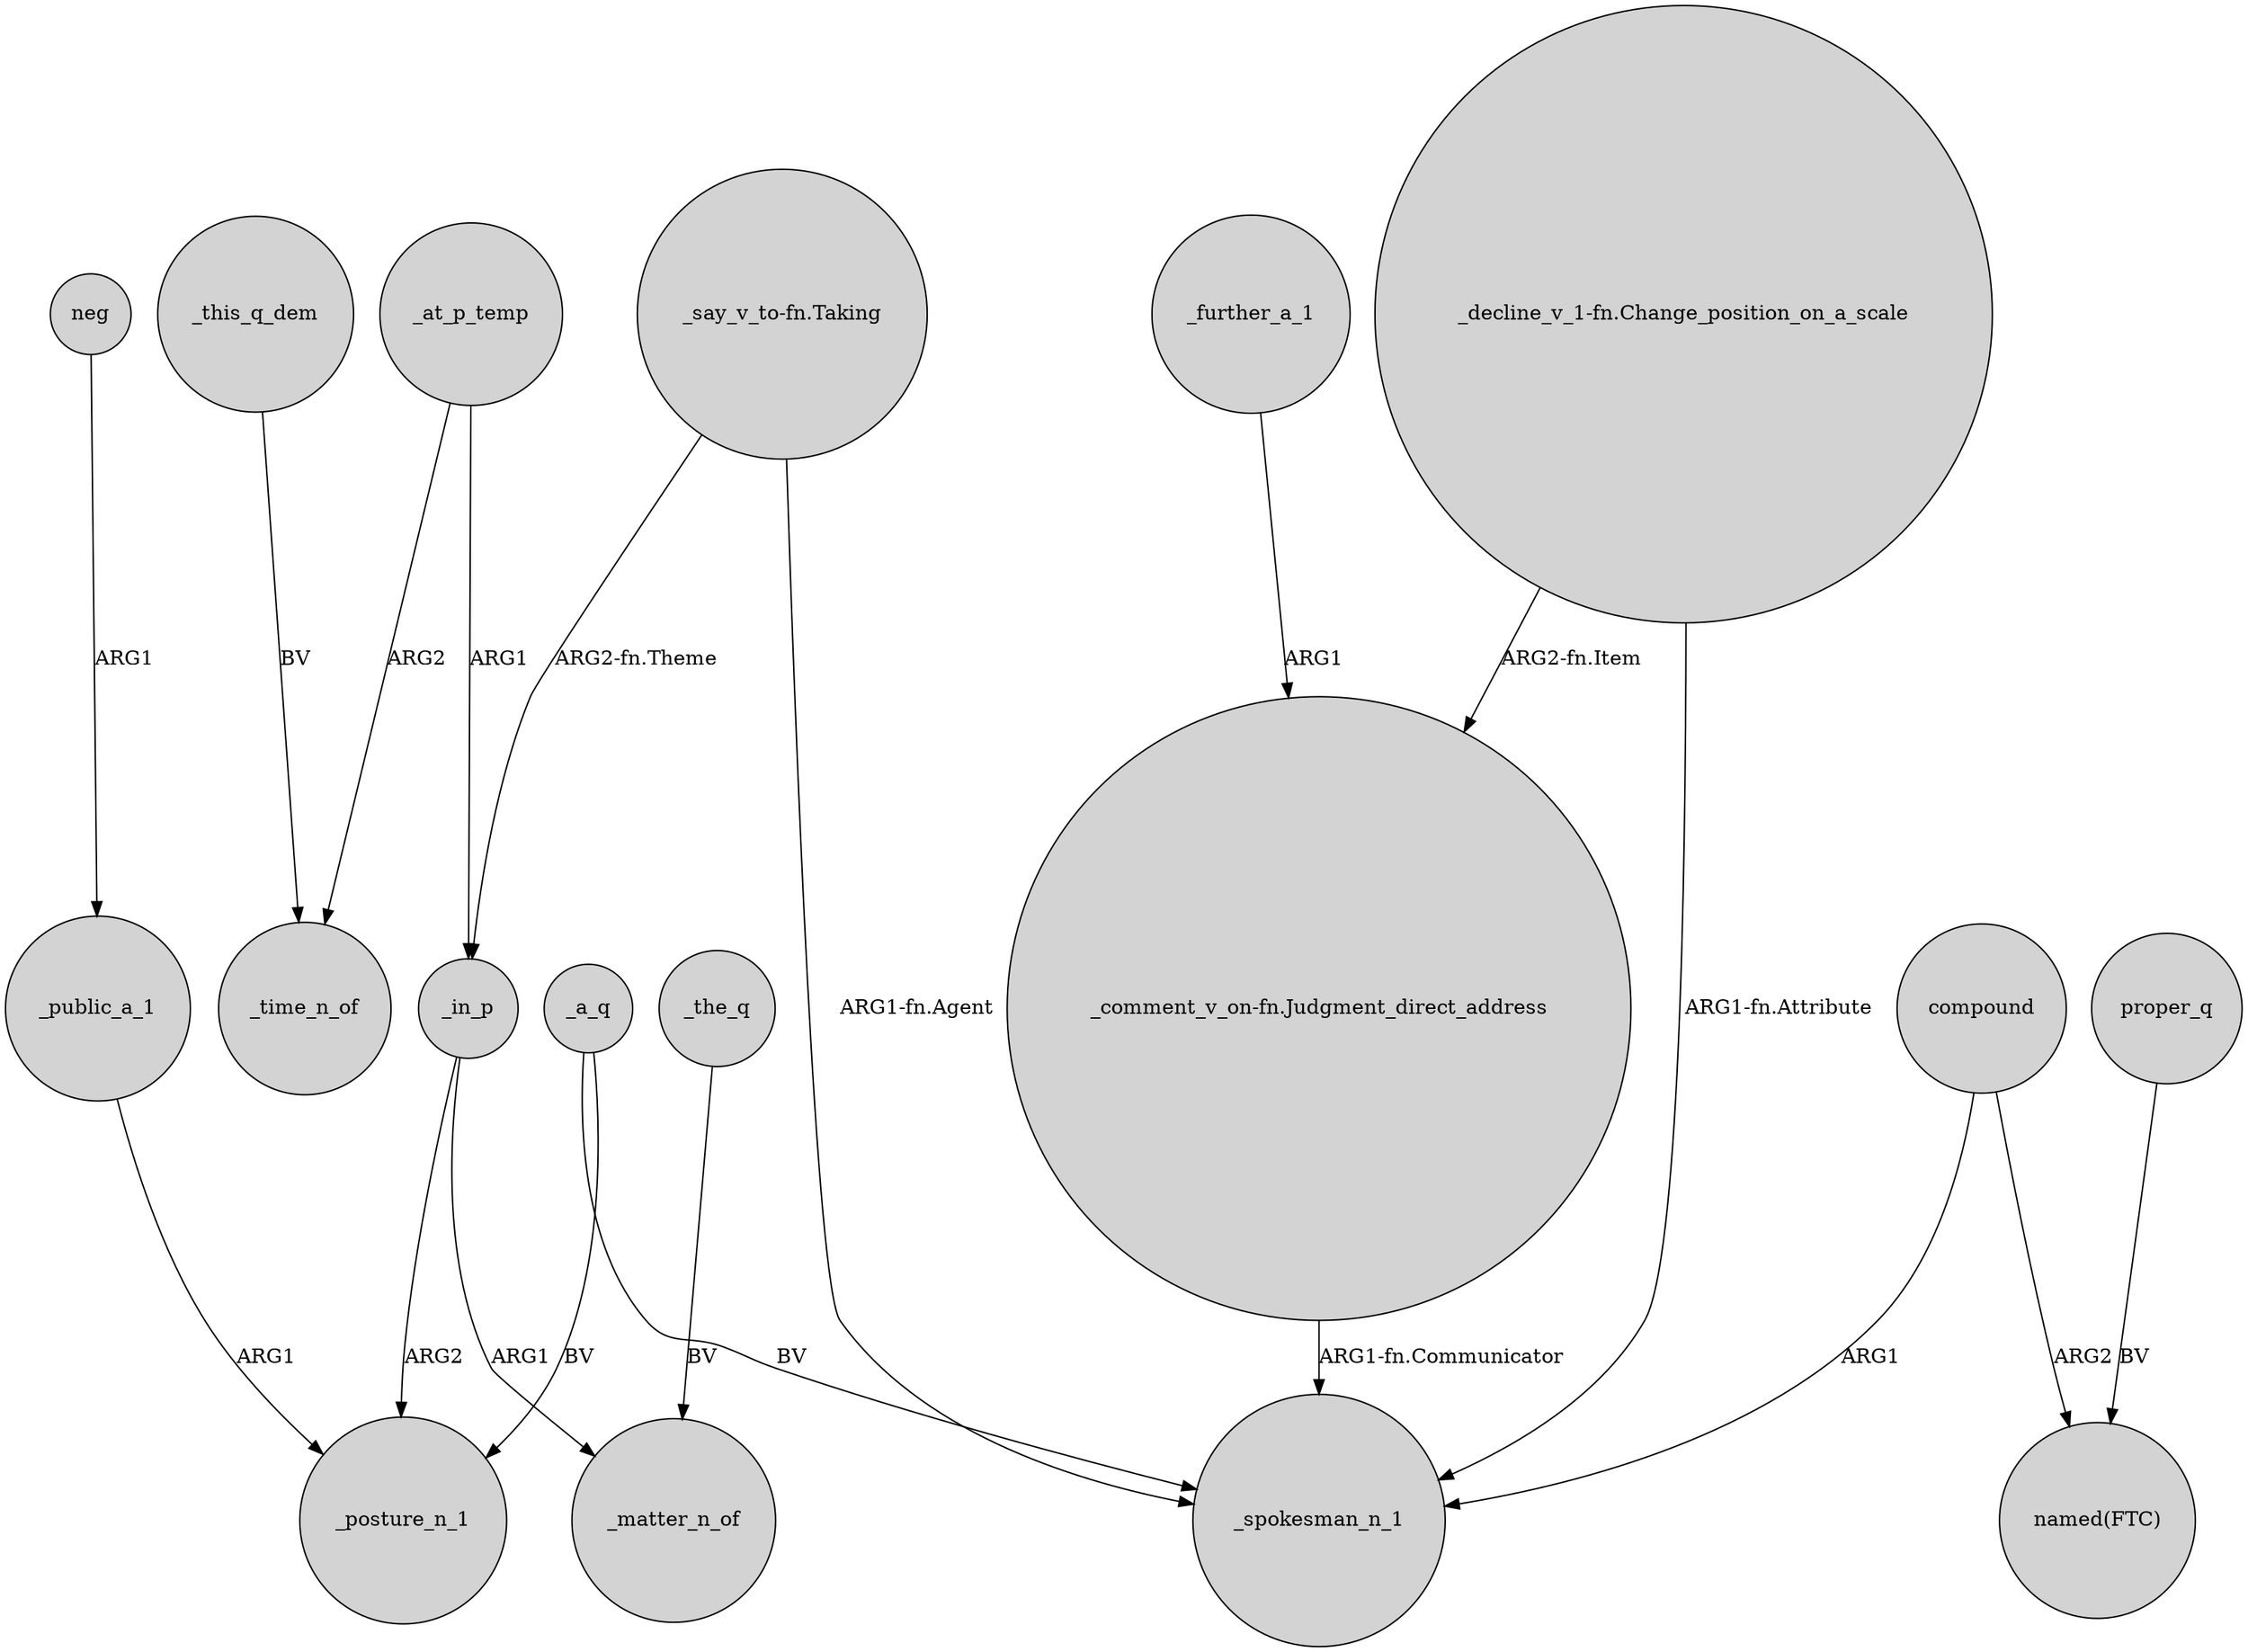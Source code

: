 digraph {
	node [shape=circle style=filled]
	_the_q -> _matter_n_of [label=BV]
	compound -> _spokesman_n_1 [label=ARG1]
	proper_q -> "named(FTC)" [label=BV]
	_this_q_dem -> _time_n_of [label=BV]
	"_decline_v_1-fn.Change_position_on_a_scale" -> "_comment_v_on-fn.Judgment_direct_address" [label="ARG2-fn.Item"]
	"_say_v_to-fn.Taking" -> _spokesman_n_1 [label="ARG1-fn.Agent"]
	compound -> "named(FTC)" [label=ARG2]
	_at_p_temp -> _in_p [label=ARG1]
	"_decline_v_1-fn.Change_position_on_a_scale" -> _spokesman_n_1 [label="ARG1-fn.Attribute"]
	_in_p -> _posture_n_1 [label=ARG2]
	"_comment_v_on-fn.Judgment_direct_address" -> _spokesman_n_1 [label="ARG1-fn.Communicator"]
	_public_a_1 -> _posture_n_1 [label=ARG1]
	_at_p_temp -> _time_n_of [label=ARG2]
	_in_p -> _matter_n_of [label=ARG1]
	"_say_v_to-fn.Taking" -> _in_p [label="ARG2-fn.Theme"]
	neg -> _public_a_1 [label=ARG1]
	_a_q -> _spokesman_n_1 [label=BV]
	_further_a_1 -> "_comment_v_on-fn.Judgment_direct_address" [label=ARG1]
	_a_q -> _posture_n_1 [label=BV]
}
